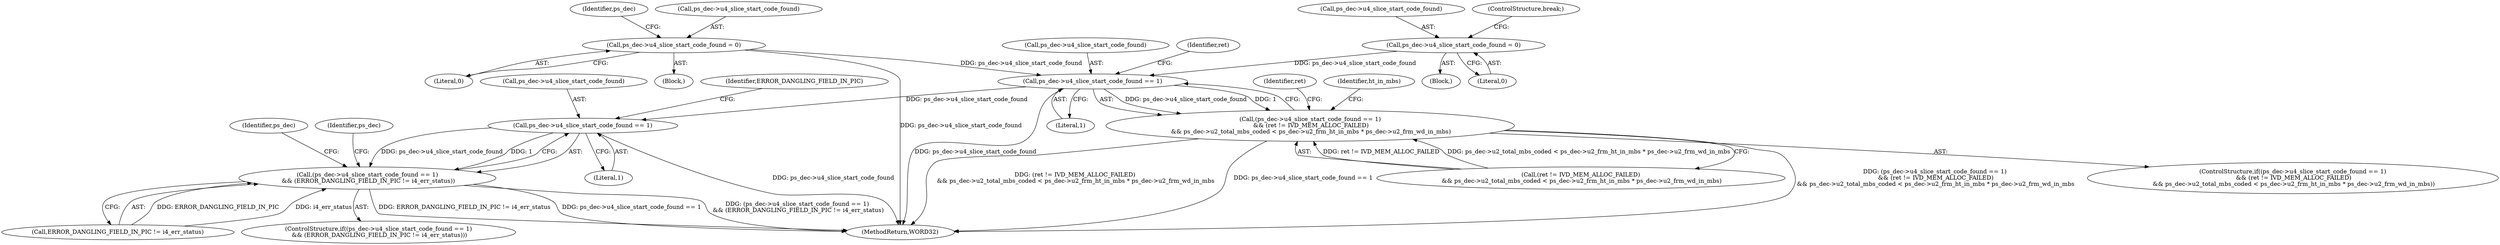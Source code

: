digraph "0_Android_33ef7de9ddc8ea7eb9cbc440d1cf89957a0c267b@pointer" {
"1001474" [label="(Call,ps_dec->u4_slice_start_code_found == 1)"];
"1000524" [label="(Call,ps_dec->u4_slice_start_code_found = 0)"];
"1001340" [label="(Call,ps_dec->u4_slice_start_code_found = 0)"];
"1001473" [label="(Call,(ps_dec->u4_slice_start_code_found == 1)\n && (ret != IVD_MEM_ALLOC_FAILED)\n && ps_dec->u2_total_mbs_coded < ps_dec->u2_frm_ht_in_mbs * ps_dec->u2_frm_wd_in_mbs)"];
"1001846" [label="(Call,ps_dec->u4_slice_start_code_found == 1)"];
"1001845" [label="(Call,(ps_dec->u4_slice_start_code_found == 1)\n && (ERROR_DANGLING_FIELD_IN_PIC != i4_err_status))"];
"1000533" [label="(Identifier,ps_dec)"];
"1000525" [label="(Call,ps_dec->u4_slice_start_code_found)"];
"1001341" [label="(Call,ps_dec->u4_slice_start_code_found)"];
"1001345" [label="(ControlStructure,break;)"];
"1002020" [label="(Identifier,ps_dec)"];
"1001591" [label="(Identifier,ret)"];
"1001344" [label="(Literal,0)"];
"1001474" [label="(Call,ps_dec->u4_slice_start_code_found == 1)"];
"1001475" [label="(Call,ps_dec->u4_slice_start_code_found)"];
"1001481" [label="(Identifier,ret)"];
"1001472" [label="(ControlStructure,if((ps_dec->u4_slice_start_code_found == 1)\n && (ret != IVD_MEM_ALLOC_FAILED)\n && ps_dec->u2_total_mbs_coded < ps_dec->u2_frm_ht_in_mbs * ps_dec->u2_frm_wd_in_mbs))"];
"1001858" [label="(Identifier,ps_dec)"];
"1000151" [label="(Block,)"];
"1001852" [label="(Identifier,ERROR_DANGLING_FIELD_IN_PIC)"];
"1001339" [label="(Block,)"];
"1001340" [label="(Call,ps_dec->u4_slice_start_code_found = 0)"];
"1001846" [label="(Call,ps_dec->u4_slice_start_code_found == 1)"];
"1001845" [label="(Call,(ps_dec->u4_slice_start_code_found == 1)\n && (ERROR_DANGLING_FIELD_IN_PIC != i4_err_status))"];
"1001844" [label="(ControlStructure,if((ps_dec->u4_slice_start_code_found == 1)\n && (ERROR_DANGLING_FIELD_IN_PIC != i4_err_status)))"];
"1001847" [label="(Call,ps_dec->u4_slice_start_code_found)"];
"1000524" [label="(Call,ps_dec->u4_slice_start_code_found = 0)"];
"1001851" [label="(Call,ERROR_DANGLING_FIELD_IN_PIC != i4_err_status)"];
"1001478" [label="(Literal,1)"];
"1001479" [label="(Call,(ret != IVD_MEM_ALLOC_FAILED)\n && ps_dec->u2_total_mbs_coded < ps_dec->u2_frm_ht_in_mbs * ps_dec->u2_frm_wd_in_mbs)"];
"1001850" [label="(Literal,1)"];
"1001473" [label="(Call,(ps_dec->u4_slice_start_code_found == 1)\n && (ret != IVD_MEM_ALLOC_FAILED)\n && ps_dec->u2_total_mbs_coded < ps_dec->u2_frm_ht_in_mbs * ps_dec->u2_frm_wd_in_mbs)"];
"1000528" [label="(Literal,0)"];
"1001501" [label="(Identifier,ht_in_mbs)"];
"1002186" [label="(MethodReturn,WORD32)"];
"1001474" -> "1001473"  [label="AST: "];
"1001474" -> "1001478"  [label="CFG: "];
"1001475" -> "1001474"  [label="AST: "];
"1001478" -> "1001474"  [label="AST: "];
"1001481" -> "1001474"  [label="CFG: "];
"1001473" -> "1001474"  [label="CFG: "];
"1001474" -> "1002186"  [label="DDG: ps_dec->u4_slice_start_code_found"];
"1001474" -> "1001473"  [label="DDG: ps_dec->u4_slice_start_code_found"];
"1001474" -> "1001473"  [label="DDG: 1"];
"1000524" -> "1001474"  [label="DDG: ps_dec->u4_slice_start_code_found"];
"1001340" -> "1001474"  [label="DDG: ps_dec->u4_slice_start_code_found"];
"1001474" -> "1001846"  [label="DDG: ps_dec->u4_slice_start_code_found"];
"1000524" -> "1000151"  [label="AST: "];
"1000524" -> "1000528"  [label="CFG: "];
"1000525" -> "1000524"  [label="AST: "];
"1000528" -> "1000524"  [label="AST: "];
"1000533" -> "1000524"  [label="CFG: "];
"1000524" -> "1002186"  [label="DDG: ps_dec->u4_slice_start_code_found"];
"1001340" -> "1001339"  [label="AST: "];
"1001340" -> "1001344"  [label="CFG: "];
"1001341" -> "1001340"  [label="AST: "];
"1001344" -> "1001340"  [label="AST: "];
"1001345" -> "1001340"  [label="CFG: "];
"1001473" -> "1001472"  [label="AST: "];
"1001473" -> "1001479"  [label="CFG: "];
"1001479" -> "1001473"  [label="AST: "];
"1001501" -> "1001473"  [label="CFG: "];
"1001591" -> "1001473"  [label="CFG: "];
"1001473" -> "1002186"  [label="DDG: ps_dec->u4_slice_start_code_found == 1"];
"1001473" -> "1002186"  [label="DDG: (ps_dec->u4_slice_start_code_found == 1)\n && (ret != IVD_MEM_ALLOC_FAILED)\n && ps_dec->u2_total_mbs_coded < ps_dec->u2_frm_ht_in_mbs * ps_dec->u2_frm_wd_in_mbs"];
"1001473" -> "1002186"  [label="DDG: (ret != IVD_MEM_ALLOC_FAILED)\n && ps_dec->u2_total_mbs_coded < ps_dec->u2_frm_ht_in_mbs * ps_dec->u2_frm_wd_in_mbs"];
"1001479" -> "1001473"  [label="DDG: ret != IVD_MEM_ALLOC_FAILED"];
"1001479" -> "1001473"  [label="DDG: ps_dec->u2_total_mbs_coded < ps_dec->u2_frm_ht_in_mbs * ps_dec->u2_frm_wd_in_mbs"];
"1001846" -> "1001845"  [label="AST: "];
"1001846" -> "1001850"  [label="CFG: "];
"1001847" -> "1001846"  [label="AST: "];
"1001850" -> "1001846"  [label="AST: "];
"1001852" -> "1001846"  [label="CFG: "];
"1001845" -> "1001846"  [label="CFG: "];
"1001846" -> "1002186"  [label="DDG: ps_dec->u4_slice_start_code_found"];
"1001846" -> "1001845"  [label="DDG: ps_dec->u4_slice_start_code_found"];
"1001846" -> "1001845"  [label="DDG: 1"];
"1001845" -> "1001844"  [label="AST: "];
"1001845" -> "1001851"  [label="CFG: "];
"1001851" -> "1001845"  [label="AST: "];
"1001858" -> "1001845"  [label="CFG: "];
"1002020" -> "1001845"  [label="CFG: "];
"1001845" -> "1002186"  [label="DDG: ps_dec->u4_slice_start_code_found == 1"];
"1001845" -> "1002186"  [label="DDG: (ps_dec->u4_slice_start_code_found == 1)\n && (ERROR_DANGLING_FIELD_IN_PIC != i4_err_status)"];
"1001845" -> "1002186"  [label="DDG: ERROR_DANGLING_FIELD_IN_PIC != i4_err_status"];
"1001851" -> "1001845"  [label="DDG: ERROR_DANGLING_FIELD_IN_PIC"];
"1001851" -> "1001845"  [label="DDG: i4_err_status"];
}
